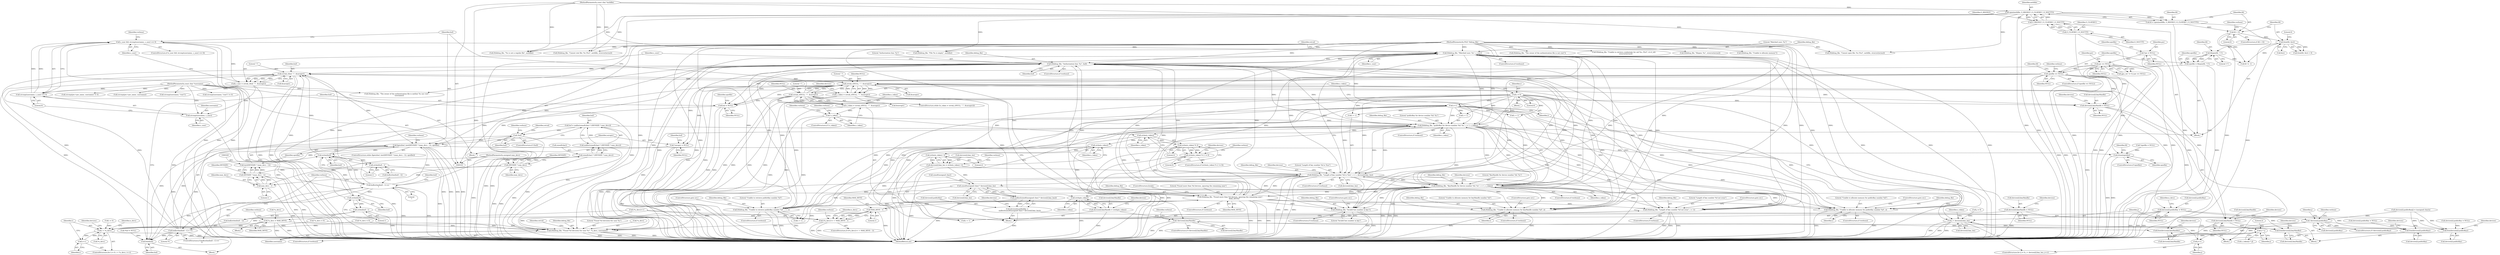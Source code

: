 digraph "0_pam-u2f_18b1914e32b74ff52000f10e97067e841e5fff62_1@API" {
"1000372" [label="(Call,s_user && strcmp(username, s_user) == 0)"];
"1000364" [label="(Call,s_user = strtok_r(buf, \":\", &saveptr))"];
"1000366" [label="(Call,strtok_r(buf, \":\", &saveptr))"];
"1000350" [label="(Call,buf[strlen(buf) - 1] = '\0')"];
"1000342" [label="(Call,buf[strlen(buf) - 1] == '\n')"];
"1000346" [label="(Call,strlen(buf))"];
"1000326" [label="(Call,fgets(buf, (int)(DEVSIZE * (max_devs - 1)), opwfile))"];
"1000312" [label="(Call,!buf)"];
"1000302" [label="(Call,buf = malloc(sizeof(char) * (DEVSIZE * max_devs)))"];
"1000304" [label="(Call,malloc(sizeof(char) * (DEVSIZE * max_devs)))"];
"1000305" [label="(Call,sizeof(char) * (DEVSIZE * max_devs))"];
"1000308" [label="(Call,DEVSIZE * max_devs)"];
"1000106" [label="(MethodParameterIn,unsigned max_devs)"];
"1000328" [label="(Call,(int)(DEVSIZE * (max_devs - 1)))"];
"1000330" [label="(Call,DEVSIZE * (max_devs - 1))"];
"1000332" [label="(Call,max_devs - 1)"];
"1000284" [label="(Call,opwfile == NULL)"];
"1000278" [label="(Call,opwfile = fdopen(fd, \"r\"))"];
"1000280" [label="(Call,fdopen(fd, \"r\"))"];
"1000170" [label="(Call,fstat(fd, &st))"];
"1000155" [label="(Call,fd < 0)"];
"1000145" [label="(Call,fd = open(authfile, O_RDONLY | O_CLOEXEC | O_NOCTTY))"];
"1000147" [label="(Call,open(authfile, O_RDONLY | O_CLOEXEC | O_NOCTTY))"];
"1000104" [label="(MethodParameterIn,const char *authfile)"];
"1000149" [label="(Call,O_RDONLY | O_CLOEXEC | O_NOCTTY)"];
"1000151" [label="(Call,O_CLOEXEC | O_NOCTTY)"];
"1000231" [label="(Call,pw == NULL)"];
"1000129" [label="(Call,*pw = NULL)"];
"1000354" [label="(Call,strlen(buf))"];
"1000360" [label="(Call,D(debug_file, \"Authorization line: %s\", buf))"];
"1000567" [label="(Call,D(debug_file, \"Length of key number %d is %zu\", i + 1, devices[i].key_len))"];
"1000479" [label="(Call,D(debug_file, \"KeyHandle for device number %d: %s\", i + 1, s_token))"];
"1000472" [label="(Call,D(debug_file, \"Found more than %d devices, ignoring the remaining ones\",\n               MAX_DEVS))"];
"1000531" [label="(Call,D(debug_file, \"publicKey for device number %d: %s\", i + 1, s_token))"];
"1000382" [label="(Call,D(debug_file, \"Matched user: %s\", s_user))"];
"1000108" [label="(MethodParameterIn,FILE *debug_file)"];
"1000372" [label="(Call,s_user && strcmp(username, s_user) == 0)"];
"1000374" [label="(Call,strcmp(username, s_user) == 0)"];
"1000105" [label="(MethodParameterIn,const char *username)"];
"1000654" [label="(Call,i++)"];
"1000431" [label="(Call,i = 0)"];
"1000517" [label="(Call,!s_token)"];
"1000509" [label="(Call,s_token = strtok_r(NULL, \":\", &saveptr))"];
"1000511" [label="(Call,strtok_r(NULL, \":\", &saveptr))"];
"1000437" [label="(Call,strtok_r(NULL, \",\", &saveptr))"];
"1000462" [label="(Call,MAX_DEVS - 1)"];
"1000435" [label="(Call,s_token = strtok_r(NULL, \",\", &saveptr))"];
"1000555" [label="(Call,devices[i].key_len = strlen(s_token) / 2)"];
"1000561" [label="(Call,strlen(s_token) / 2)"];
"1000562" [label="(Call,strlen(s_token))"];
"1000541" [label="(Call,strlen(s_token))"];
"1000353" [label="(Call,strlen(buf) - 1)"];
"1000714" [label="(Call,free(buf))"];
"1000345" [label="(Call,strlen(buf) - 1)"];
"1000721" [label="(Call,fclose(opwfile))"];
"1000375" [label="(Call,strcmp(username, s_user))"];
"1000338" [label="(Call,*saveptr = NULL)"];
"1000413" [label="(Call,devices[i].keyHandle = NULL)"];
"1000401" [label="(Call,free(devices[i].keyHandle))"];
"1000458" [label="(Call,(*n_devs)++ > MAX_DEVS - 1)"];
"1000466" [label="(Call,*n_devs = MAX_DEVS)"];
"1000394" [label="(Call,i < *n_devs)"];
"1000398" [label="(Call,i++)"];
"1000658" [label="(Call,D(debug_file, \"Found %d device(s) for user %s\", *n_devs, username))"];
"1000504" [label="(Call,D(debug_file, \"Unable to allocate memory for keyHandle number %d\", i))"];
"1000522" [label="(Call,D(debug_file, \"Unable to retrieve publicKey number %d\", i + 1))"];
"1000540" [label="(Call,strlen(s_token) % 2)"];
"1000539" [label="(Call,strlen(s_token) % 2 != 0)"];
"1000548" [label="(Call,D(debug_file, \"Length of key number %d not even\", i + 1))"];
"1000585" [label="(Call,sizeof(unsigned char) * devices[i].key_len)"];
"1000584" [label="(Call,malloc((sizeof(unsigned char) * devices[i].key_len)))"];
"1000578" [label="(Call,devices[i].publicKey =\n          malloc((sizeof(unsigned char) * devices[i].key_len)))"];
"1000594" [label="(Call,!devices[i].publicKey)"];
"1000407" [label="(Call,free(devices[i].publicKey))"];
"1000686" [label="(Call,free(devices[i].publicKey))"];
"1000612" [label="(Call,j < devices[i].key_len)"];
"1000629" [label="(Call,2 * j)"];
"1000619" [label="(Call,j++)"];
"1000603" [label="(Call,D(debug_file, \"Unable to allocate memory for publicKey number %d\", i))"];
"1000639" [label="(Call,D(debug_file, \"Invalid hex number in key\"))"];
"1000492" [label="(Call,strdup(s_token))"];
"1000486" [label="(Call,devices[i].keyHandle = strdup(s_token))"];
"1000495" [label="(Call,!devices[i].keyHandle)"];
"1000680" [label="(Call,free(devices[i].keyHandle))"];
"1000443" [label="(Call,devices[i].keyHandle = NULL)"];
"1000450" [label="(Call,devices[i].publicKey = NULL)"];
"1000692" [label="(Call,devices[i].keyHandle = NULL)"];
"1000716" [label="(Call,buf = NULL)"];
"1000432" [label="(Identifier,i)"];
"1000351" [label="(Call,buf[strlen(buf) - 1])"];
"1000227" [label="(Call,gpu_ret != 0 || pw == NULL)"];
"1000610" [label="(Identifier,j)"];
"1000419" [label="(Identifier,NULL)"];
"1000433" [label="(Literal,0)"];
"1000171" [label="(Identifier,fd)"];
"1000141" [label="(Call,*n_devs = 0)"];
"1000605" [label="(Literal,\"Unable to allocate memory for publicKey number %d\")"];
"1000365" [label="(Identifier,s_user)"];
"1000686" [label="(Call,free(devices[i].publicKey))"];
"1000160" [label="(Identifier,verbose)"];
"1000588" [label="(Call,devices[i].key_len)"];
"1000693" [label="(Call,devices[i].keyHandle)"];
"1000156" [label="(Identifier,fd)"];
"1000129" [label="(Call,*pw = NULL)"];
"1000387" [label="(Identifier,retval)"];
"1000401" [label="(Call,free(devices[i].keyHandle))"];
"1000687" [label="(Call,devices[i].publicKey)"];
"1000330" [label="(Call,DEVSIZE * (max_devs - 1))"];
"1000327" [label="(Identifier,buf)"];
"1000518" [label="(Identifier,s_token)"];
"1000400" [label="(Block,)"];
"1000353" [label="(Call,strlen(buf) - 1)"];
"1000440" [label="(Call,&saveptr)"];
"1000550" [label="(Literal,\"Length of key number %d not even\")"];
"1000233" [label="(Identifier,NULL)"];
"1000152" [label="(Identifier,O_CLOEXEC)"];
"1000302" [label="(Call,buf = malloc(sizeof(char) * (DEVSIZE * max_devs)))"];
"1000640" [label="(Identifier,debug_file)"];
"1000718" [label="(Identifier,NULL)"];
"1000564" [label="(Literal,2)"];
"1000532" [label="(Identifier,debug_file)"];
"1000355" [label="(Identifier,buf)"];
"1000479" [label="(Call,D(debug_file, \"KeyHandle for device number %d: %s\", i + 1, s_token))"];
"1000194" [label="(Call,D(debug_file, \"%s is not a regular file\", authfile))"];
"1000157" [label="(Literal,0)"];
"1000537" [label="(Identifier,s_token)"];
"1000541" [label="(Call,strlen(s_token))"];
"1000551" [label="(Call,i + 1)"];
"1000356" [label="(Literal,1)"];
"1000606" [label="(Identifier,i)"];
"1000566" [label="(Identifier,verbose)"];
"1000431" [label="(Call,i = 0)"];
"1000262" [label="(Call,strcmp(username, \"root\") != 0)"];
"1000528" [label="(ControlStructure,goto err;)"];
"1000335" [label="(Identifier,opwfile)"];
"1000531" [label="(Call,D(debug_file, \"publicKey for device number %d: %s\", i + 1, s_token))"];
"1000336" [label="(Block,)"];
"1000507" [label="(Identifier,i)"];
"1000461" [label="(Identifier,n_devs)"];
"1000377" [label="(Identifier,s_user)"];
"1000390" [label="(ControlStructure,for (i = 0; i < *n_devs; i++))"];
"1000561" [label="(Call,strlen(s_token) / 2)"];
"1000523" [label="(Identifier,debug_file)"];
"1000608" [label="(ControlStructure,for (j = 0; j < devices[i].key_len; j++))"];
"1000477" [label="(ControlStructure,if (verbose))"];
"1000341" [label="(ControlStructure,if (buf[strlen(buf) - 1] == '\n'))"];
"1000106" [label="(MethodParameterIn,unsigned max_devs)"];
"1000338" [label="(Call,*saveptr = NULL)"];
"1000352" [label="(Identifier,buf)"];
"1000328" [label="(Call,(int)(DEVSIZE * (max_devs - 1)))"];
"1000486" [label="(Call,devices[i].keyHandle = strdup(s_token))"];
"1000354" [label="(Call,strlen(buf))"];
"1000517" [label="(Call,!s_token)"];
"1000601" [label="(ControlStructure,if (verbose))"];
"1000326" [label="(Call,fgets(buf, (int)(DEVSIZE * (max_devs - 1)), opwfile))"];
"1000346" [label="(Call,strlen(buf))"];
"1000434" [label="(ControlStructure,while ((s_token = strtok_r(NULL, \",\", &saveptr))))"];
"1000568" [label="(Identifier,debug_file)"];
"1000475" [label="(Identifier,MAX_DEVS)"];
"1000471" [label="(Identifier,verbose)"];
"1000154" [label="(ControlStructure,if (fd < 0))"];
"1000172" [label="(Call,&st)"];
"1000722" [label="(Identifier,opwfile)"];
"1000348" [label="(Literal,1)"];
"1000556" [label="(Call,devices[i].key_len)"];
"1000382" [label="(Call,D(debug_file, \"Matched user: %s\", s_user))"];
"1000603" [label="(Call,D(debug_file, \"Unable to allocate memory for publicKey number %d\", i))"];
"1000413" [label="(Call,devices[i].keyHandle = NULL)"];
"1000281" [label="(Identifier,fd)"];
"1000573" [label="(Call,devices[i].key_len)"];
"1000427" [label="(Call,*n_devs = 0)"];
"1000274" [label="(Call,D(debug_file, \"The owner of the authentication file is not root\"))"];
"1000174" [label="(Literal,0)"];
"1000508" [label="(ControlStructure,goto err;)"];
"1000641" [label="(Literal,\"Invalid hex number in key\")"];
"1000361" [label="(Identifier,debug_file)"];
"1000137" [label="(Identifier,opwfile)"];
"1000372" [label="(Call,s_user && strcmp(username, s_user) == 0)"];
"1000629" [label="(Call,2 * j)"];
"1000478" [label="(Identifier,verbose)"];
"1000716" [label="(Call,buf = NULL)"];
"1000147" [label="(Call,open(authfile, O_RDONLY | O_CLOEXEC | O_NOCTTY))"];
"1000146" [label="(Identifier,fd)"];
"1000362" [label="(Literal,\"Authorization line: %s\")"];
"1000435" [label="(Call,s_token = strtok_r(NULL, \",\", &saveptr))"];
"1000375" [label="(Call,strcmp(username, s_user))"];
"1000268" [label="(Call,D(debug_file, \"The owner of the authentication file is neither %s nor root\",\n         username))"];
"1000516" [label="(ControlStructure,if (!s_token))"];
"1000450" [label="(Call,devices[i].publicKey = NULL)"];
"1000643" [label="(Call,devices[i].publicKey[j] = (unsigned char)x)"];
"1000449" [label="(Identifier,NULL)"];
"1000349" [label="(Literal,'\n')"];
"1000306" [label="(Call,sizeof(char))"];
"1000414" [label="(Call,devices[i].keyHandle)"];
"1000525" [label="(Call,i + 1)"];
"1000555" [label="(Call,devices[i].key_len = strlen(s_token) / 2)"];
"1000609" [label="(Call,j = 0)"];
"1000474" [label="(Literal,\"Found more than %d devices, ignoring the remaining ones\")"];
"1000543" [label="(Literal,2)"];
"1000380" [label="(ControlStructure,if (verbose))"];
"1000513" [label="(Literal,\":\")"];
"1000657" [label="(Identifier,verbose)"];
"1000178" [label="(Call,D(debug_file, \"Cannot stat file: %s (%s)\", authfile, strerror(errno)))"];
"1000342" [label="(Call,buf[strlen(buf) - 1] == '\n')"];
"1000311" [label="(ControlStructure,if (!buf))"];
"1000304" [label="(Call,malloc(sizeof(char) * (DEVSIZE * max_devs)))"];
"1000563" [label="(Identifier,s_token)"];
"1000597" [label="(Identifier,devices)"];
"1000548" [label="(Call,D(debug_file, \"Length of key number %d not even\", i + 1))"];
"1000717" [label="(Identifier,buf)"];
"1000529" [label="(ControlStructure,if (verbose))"];
"1000578" [label="(Call,devices[i].publicKey =\n          malloc((sizeof(unsigned char) * devices[i].key_len)))"];
"1000544" [label="(Literal,0)"];
"1000713" [label="(Block,)"];
"1000367" [label="(Identifier,buf)"];
"1000284" [label="(Call,opwfile == NULL)"];
"1000170" [label="(Call,fstat(fd, &st))"];
"1000161" [label="(Call,D(debug_file, \"Cannot open file: %s (%s)\", authfile, strerror(errno)))"];
"1000485" [label="(Identifier,s_token)"];
"1000371" [label="(ControlStructure,if (s_user && strcmp(username, s_user) == 0))"];
"1000360" [label="(Call,D(debug_file, \"Authorization line: %s\", buf))"];
"1000724" [label="(Call,fd != -1)"];
"1000464" [label="(Literal,1)"];
"1000402" [label="(Call,devices[i].keyHandle)"];
"1000521" [label="(Identifier,verbose)"];
"1000331" [label="(Identifier,DEVSIZE)"];
"1000286" [label="(Identifier,NULL)"];
"1000654" [label="(Call,i++)"];
"1000665" [label="(Identifier,retval)"];
"1000520" [label="(ControlStructure,if (verbose))"];
"1000496" [label="(Call,devices[i].keyHandle)"];
"1000359" [label="(Identifier,verbose)"];
"1000546" [label="(ControlStructure,if (verbose))"];
"1000581" [label="(Identifier,devices)"];
"1000522" [label="(Call,D(debug_file, \"Unable to retrieve publicKey number %d\", i + 1))"];
"1000384" [label="(Literal,\"Matched user: %s\")"];
"1000639" [label="(Call,D(debug_file, \"Invalid hex number in key\"))"];
"1000416" [label="(Identifier,devices)"];
"1000613" [label="(Identifier,j)"];
"1000637" [label="(ControlStructure,if (verbose))"];
"1000498" [label="(Identifier,devices)"];
"1000437" [label="(Call,strtok_r(NULL, \",\", &saveptr))"];
"1000473" [label="(Identifier,debug_file)"];
"1000511" [label="(Call,strtok_r(NULL, \":\", &saveptr))"];
"1000299" [label="(Identifier,fd)"];
"1000719" [label="(ControlStructure,if (opwfile))"];
"1000376" [label="(Identifier,username)"];
"1000470" [label="(ControlStructure,if (verbose))"];
"1000408" [label="(Call,devices[i].publicKey)"];
"1000628" [label="(Identifier,s_token)"];
"1000113" [label="(Call,*buf = NULL)"];
"1000357" [label="(Literal,'\0')"];
"1000720" [label="(Identifier,opwfile)"];
"1000322" [label="(Identifier,retval)"];
"1000385" [label="(Identifier,s_user)"];
"1000169" [label="(Call,fstat(fd, &st) < 0)"];
"1000505" [label="(Identifier,debug_file)"];
"1000280" [label="(Call,fdopen(fd, \"r\"))"];
"1000235" [label="(Call,D(debug_file, \"Unable to retrieve credentials for uid %u, (%s)\", st.st_uid,\n       strerror(errno)))"];
"1000290" [label="(Call,D(debug_file, \"fdopen: %s\", strerror(errno)))"];
"1000502" [label="(ControlStructure,if (verbose))"];
"1000514" [label="(Call,&saveptr)"];
"1000558" [label="(Identifier,devices)"];
"1000334" [label="(Literal,1)"];
"1000423" [label="(Identifier,devices)"];
"1000309" [label="(Identifier,DEVSIZE)"];
"1000489" [label="(Identifier,devices)"];
"1000399" [label="(Identifier,i)"];
"1000347" [label="(Identifier,buf)"];
"1000150" [label="(Identifier,O_RDONLY)"];
"1000594" [label="(Call,!devices[i].publicKey)"];
"1000436" [label="(Identifier,s_token)"];
"1000472" [label="(Call,D(debug_file, \"Found more than %d devices, ignoring the remaining ones\",\n               MAX_DEVS))"];
"1000476" [label="(ControlStructure,break;)"];
"1000316" [label="(Identifier,verbose)"];
"1000283" [label="(ControlStructure,if (opwfile == NULL))"];
"1000458" [label="(Call,(*n_devs)++ > MAX_DEVS - 1)"];
"1000725" [label="(Identifier,fd)"];
"1000305" [label="(Call,sizeof(char) * (DEVSIZE * max_devs))"];
"1000289" [label="(Identifier,verbose)"];
"1000554" [label="(ControlStructure,goto err;)"];
"1000151" [label="(Call,O_CLOEXEC | O_NOCTTY)"];
"1000339" [label="(Identifier,saveptr)"];
"1000153" [label="(Identifier,O_NOCTTY)"];
"1000504" [label="(Call,D(debug_file, \"Unable to allocate memory for keyHandle number %d\", i))"];
"1000482" [label="(Call,i + 1)"];
"1000303" [label="(Identifier,buf)"];
"1000394" [label="(Call,i < *n_devs)"];
"1000466" [label="(Call,*n_devs = MAX_DEVS)"];
"1000443" [label="(Call,devices[i].keyHandle = NULL)"];
"1000451" [label="(Call,devices[i].publicKey)"];
"1000699" [label="(Call,devices[i].publicKey = NULL)"];
"1000446" [label="(Identifier,devices)"];
"1000383" [label="(Identifier,debug_file)"];
"1000509" [label="(Call,s_token = strtok_r(NULL, \":\", &saveptr))"];
"1000364" [label="(Call,s_user = strtok_r(buf, \":\", &saveptr))"];
"1000373" [label="(Identifier,s_user)"];
"1000481" [label="(Literal,\"KeyHandle for device number %d: %s\")"];
"1000332" [label="(Call,max_devs - 1)"];
"1000542" [label="(Identifier,s_token)"];
"1000340" [label="(Identifier,NULL)"];
"1000492" [label="(Call,strdup(s_token))"];
"1000627" [label="(Call,s_token[2 * j])"];
"1000607" [label="(ControlStructure,goto err;)"];
"1000231" [label="(Call,pw == NULL)"];
"1000438" [label="(Identifier,NULL)"];
"1000510" [label="(Identifier,s_token)"];
"1000512" [label="(Identifier,NULL)"];
"1000105" [label="(MethodParameterIn,const char *username)"];
"1000480" [label="(Identifier,debug_file)"];
"1000595" [label="(Call,devices[i].publicKey)"];
"1000584" [label="(Call,malloc((sizeof(unsigned char) * devices[i].key_len)))"];
"1000343" [label="(Call,buf[strlen(buf) - 1])"];
"1000533" [label="(Literal,\"publicKey for device number %d: %s\")"];
"1000391" [label="(Call,i = 0)"];
"1000579" [label="(Call,devices[i].publicKey)"];
"1000131" [label="(Identifier,NULL)"];
"1000493" [label="(Identifier,s_token)"];
"1000429" [label="(Identifier,n_devs)"];
"1000619" [label="(Call,j++)"];
"1000444" [label="(Call,devices[i].keyHandle)"];
"1000453" [label="(Identifier,devices)"];
"1000104" [label="(MethodParameterIn,const char *authfile)"];
"1000363" [label="(Identifier,buf)"];
"1000457" [label="(ControlStructure,if ((*n_devs)++ > MAX_DEVS - 1))"];
"1000407" [label="(Call,free(devices[i].publicKey))"];
"1000562" [label="(Call,strlen(s_token))"];
"1000278" [label="(Call,opwfile = fdopen(fd, \"r\"))"];
"1000148" [label="(Identifier,authfile)"];
"1000469" [label="(Identifier,MAX_DEVS)"];
"1000586" [label="(Call,sizeof(unsigned char))"];
"1000398" [label="(Call,i++)"];
"1000540" [label="(Call,strlen(s_token) % 2)"];
"1000549" [label="(Identifier,debug_file)"];
"1000524" [label="(Literal,\"Unable to retrieve publicKey number %d\")"];
"1000279" [label="(Identifier,opwfile)"];
"1000702" [label="(Identifier,devices)"];
"1000368" [label="(Literal,\":\")"];
"1000593" [label="(ControlStructure,if (!devices[i].publicKey))"];
"1000111" [label="(Block,)"];
"1000612" [label="(Call,j < devices[i].key_len)"];
"1000439" [label="(Literal,\",\")"];
"1000381" [label="(Identifier,verbose)"];
"1000246" [label="(Call,strcmp(pw->pw_name, username) != 0)"];
"1000145" [label="(Call,fd = open(authfile, O_RDONLY | O_CLOEXEC | O_NOCTTY))"];
"1000604" [label="(Identifier,debug_file)"];
"1000459" [label="(Call,(*n_devs)++)"];
"1000530" [label="(Identifier,verbose)"];
"1000369" [label="(Call,&saveptr)"];
"1000325" [label="(ControlStructure,while (fgets(buf, (int)(DEVSIZE * (max_devs - 1)), opwfile)))"];
"1000285" [label="(Identifier,opwfile)"];
"1000642" [label="(ControlStructure,goto err;)"];
"1000456" [label="(Identifier,NULL)"];
"1000631" [label="(Identifier,j)"];
"1000130" [label="(Identifier,pw)"];
"1000312" [label="(Call,!buf)"];
"1000465" [label="(Block,)"];
"1000539" [label="(Call,strlen(s_token) % 2 != 0)"];
"1000570" [label="(Call,i + 1)"];
"1000695" [label="(Identifier,devices)"];
"1000614" [label="(Call,devices[i].key_len)"];
"1000404" [label="(Identifier,devices)"];
"1000680" [label="(Call,free(devices[i].keyHandle))"];
"1000656" [label="(ControlStructure,if (verbose))"];
"1000308" [label="(Call,DEVSIZE * max_devs)"];
"1000149" [label="(Call,O_RDONLY | O_CLOEXEC | O_NOCTTY)"];
"1000681" [label="(Call,devices[i].keyHandle)"];
"1000467" [label="(Call,*n_devs)"];
"1000602" [label="(Identifier,verbose)"];
"1000494" [label="(ControlStructure,if (!devices[i].keyHandle))"];
"1000732" [label="(MethodReturn,int)"];
"1000462" [label="(Call,MAX_DEVS - 1)"];
"1000659" [label="(Identifier,debug_file)"];
"1000208" [label="(Call,D(debug_file, \"File %s is empty\", authfile))"];
"1000567" [label="(Call,D(debug_file, \"Length of key number %d is %zu\", i + 1, devices[i].key_len))"];
"1000317" [label="(Call,D(debug_file, \"Unable to allocate memory\"))"];
"1000660" [label="(Literal,\"Found %d device(s) for user %s\")"];
"1000442" [label="(Block,)"];
"1000620" [label="(Identifier,j)"];
"1000232" [label="(Identifier,pw)"];
"1000396" [label="(Call,*n_devs)"];
"1000374" [label="(Call,strcmp(username, s_user) == 0)"];
"1000506" [label="(Literal,\"Unable to allocate memory for keyHandle number %d\")"];
"1000282" [label="(Literal,\"r\")"];
"1000714" [label="(Call,free(buf))"];
"1000410" [label="(Identifier,devices)"];
"1000698" [label="(Identifier,NULL)"];
"1000495" [label="(Call,!devices[i].keyHandle)"];
"1000358" [label="(ControlStructure,if (verbose))"];
"1000395" [label="(Identifier,i)"];
"1000313" [label="(Identifier,buf)"];
"1000655" [label="(Identifier,i)"];
"1000310" [label="(Identifier,max_devs)"];
"1000463" [label="(Identifier,MAX_DEVS)"];
"1000721" [label="(Call,fclose(opwfile))"];
"1000136" [label="(Call,*opwfile = NULL)"];
"1000565" [label="(ControlStructure,if (verbose))"];
"1000350" [label="(Call,buf[strlen(buf) - 1] = '\0')"];
"1000534" [label="(Call,i + 1)"];
"1000663" [label="(Identifier,username)"];
"1000658" [label="(Call,D(debug_file, \"Found %d device(s) for user %s\", *n_devs, username))"];
"1000661" [label="(Call,*n_devs)"];
"1000378" [label="(Literal,0)"];
"1000379" [label="(Block,)"];
"1000503" [label="(Identifier,verbose)"];
"1000247" [label="(Call,strcmp(pw->pw_name, username))"];
"1000547" [label="(Identifier,verbose)"];
"1000468" [label="(Identifier,n_devs)"];
"1000345" [label="(Call,strlen(buf) - 1)"];
"1000155" [label="(Call,fd < 0)"];
"1000692" [label="(Call,devices[i].keyHandle = NULL)"];
"1000263" [label="(Call,strcmp(username, \"root\"))"];
"1000630" [label="(Literal,2)"];
"1000689" [label="(Identifier,devices)"];
"1000333" [label="(Identifier,max_devs)"];
"1000585" [label="(Call,sizeof(unsigned char) * devices[i].key_len)"];
"1000344" [label="(Identifier,buf)"];
"1000366" [label="(Call,strtok_r(buf, \":\", &saveptr))"];
"1000108" [label="(MethodParameterIn,FILE *debug_file)"];
"1000538" [label="(ControlStructure,if (strlen(s_token) % 2 != 0))"];
"1000420" [label="(Call,devices[i].publicKey = NULL)"];
"1000679" [label="(Block,)"];
"1000715" [label="(Identifier,buf)"];
"1000487" [label="(Call,devices[i].keyHandle)"];
"1000569" [label="(Literal,\"Length of key number %d is %zu\")"];
"1000372" -> "1000371"  [label="AST: "];
"1000372" -> "1000373"  [label="CFG: "];
"1000372" -> "1000374"  [label="CFG: "];
"1000373" -> "1000372"  [label="AST: "];
"1000374" -> "1000372"  [label="AST: "];
"1000327" -> "1000372"  [label="CFG: "];
"1000381" -> "1000372"  [label="CFG: "];
"1000372" -> "1000732"  [label="DDG: "];
"1000372" -> "1000732"  [label="DDG: "];
"1000372" -> "1000732"  [label="DDG: "];
"1000364" -> "1000372"  [label="DDG: "];
"1000374" -> "1000372"  [label="DDG: "];
"1000374" -> "1000372"  [label="DDG: "];
"1000372" -> "1000382"  [label="DDG: "];
"1000364" -> "1000336"  [label="AST: "];
"1000364" -> "1000366"  [label="CFG: "];
"1000365" -> "1000364"  [label="AST: "];
"1000366" -> "1000364"  [label="AST: "];
"1000373" -> "1000364"  [label="CFG: "];
"1000364" -> "1000732"  [label="DDG: "];
"1000366" -> "1000364"  [label="DDG: "];
"1000366" -> "1000364"  [label="DDG: "];
"1000366" -> "1000364"  [label="DDG: "];
"1000364" -> "1000374"  [label="DDG: "];
"1000364" -> "1000375"  [label="DDG: "];
"1000366" -> "1000369"  [label="CFG: "];
"1000367" -> "1000366"  [label="AST: "];
"1000368" -> "1000366"  [label="AST: "];
"1000369" -> "1000366"  [label="AST: "];
"1000366" -> "1000732"  [label="DDG: "];
"1000366" -> "1000732"  [label="DDG: "];
"1000366" -> "1000326"  [label="DDG: "];
"1000350" -> "1000366"  [label="DDG: "];
"1000342" -> "1000366"  [label="DDG: "];
"1000346" -> "1000366"  [label="DDG: "];
"1000354" -> "1000366"  [label="DDG: "];
"1000360" -> "1000366"  [label="DDG: "];
"1000437" -> "1000366"  [label="DDG: "];
"1000366" -> "1000437"  [label="DDG: "];
"1000366" -> "1000714"  [label="DDG: "];
"1000350" -> "1000341"  [label="AST: "];
"1000350" -> "1000357"  [label="CFG: "];
"1000351" -> "1000350"  [label="AST: "];
"1000357" -> "1000350"  [label="AST: "];
"1000359" -> "1000350"  [label="CFG: "];
"1000350" -> "1000732"  [label="DDG: "];
"1000350" -> "1000326"  [label="DDG: "];
"1000350" -> "1000342"  [label="DDG: "];
"1000350" -> "1000346"  [label="DDG: "];
"1000350" -> "1000360"  [label="DDG: "];
"1000350" -> "1000714"  [label="DDG: "];
"1000342" -> "1000341"  [label="AST: "];
"1000342" -> "1000349"  [label="CFG: "];
"1000343" -> "1000342"  [label="AST: "];
"1000349" -> "1000342"  [label="AST: "];
"1000352" -> "1000342"  [label="CFG: "];
"1000359" -> "1000342"  [label="CFG: "];
"1000342" -> "1000732"  [label="DDG: "];
"1000342" -> "1000732"  [label="DDG: "];
"1000342" -> "1000326"  [label="DDG: "];
"1000346" -> "1000342"  [label="DDG: "];
"1000342" -> "1000346"  [label="DDG: "];
"1000342" -> "1000354"  [label="DDG: "];
"1000342" -> "1000360"  [label="DDG: "];
"1000342" -> "1000714"  [label="DDG: "];
"1000346" -> "1000345"  [label="AST: "];
"1000346" -> "1000347"  [label="CFG: "];
"1000347" -> "1000346"  [label="AST: "];
"1000348" -> "1000346"  [label="CFG: "];
"1000346" -> "1000345"  [label="DDG: "];
"1000326" -> "1000346"  [label="DDG: "];
"1000346" -> "1000354"  [label="DDG: "];
"1000346" -> "1000360"  [label="DDG: "];
"1000326" -> "1000325"  [label="AST: "];
"1000326" -> "1000335"  [label="CFG: "];
"1000327" -> "1000326"  [label="AST: "];
"1000328" -> "1000326"  [label="AST: "];
"1000335" -> "1000326"  [label="AST: "];
"1000339" -> "1000326"  [label="CFG: "];
"1000657" -> "1000326"  [label="CFG: "];
"1000326" -> "1000732"  [label="DDG: "];
"1000326" -> "1000732"  [label="DDG: "];
"1000326" -> "1000732"  [label="DDG: "];
"1000326" -> "1000732"  [label="DDG: "];
"1000312" -> "1000326"  [label="DDG: "];
"1000328" -> "1000326"  [label="DDG: "];
"1000284" -> "1000326"  [label="DDG: "];
"1000326" -> "1000714"  [label="DDG: "];
"1000326" -> "1000721"  [label="DDG: "];
"1000312" -> "1000311"  [label="AST: "];
"1000312" -> "1000313"  [label="CFG: "];
"1000313" -> "1000312"  [label="AST: "];
"1000316" -> "1000312"  [label="CFG: "];
"1000322" -> "1000312"  [label="CFG: "];
"1000312" -> "1000732"  [label="DDG: "];
"1000312" -> "1000732"  [label="DDG: "];
"1000302" -> "1000312"  [label="DDG: "];
"1000312" -> "1000714"  [label="DDG: "];
"1000302" -> "1000111"  [label="AST: "];
"1000302" -> "1000304"  [label="CFG: "];
"1000303" -> "1000302"  [label="AST: "];
"1000304" -> "1000302"  [label="AST: "];
"1000313" -> "1000302"  [label="CFG: "];
"1000302" -> "1000732"  [label="DDG: "];
"1000304" -> "1000302"  [label="DDG: "];
"1000304" -> "1000305"  [label="CFG: "];
"1000305" -> "1000304"  [label="AST: "];
"1000304" -> "1000732"  [label="DDG: "];
"1000305" -> "1000304"  [label="DDG: "];
"1000305" -> "1000308"  [label="CFG: "];
"1000306" -> "1000305"  [label="AST: "];
"1000308" -> "1000305"  [label="AST: "];
"1000305" -> "1000732"  [label="DDG: "];
"1000308" -> "1000305"  [label="DDG: "];
"1000308" -> "1000305"  [label="DDG: "];
"1000308" -> "1000310"  [label="CFG: "];
"1000309" -> "1000308"  [label="AST: "];
"1000310" -> "1000308"  [label="AST: "];
"1000308" -> "1000732"  [label="DDG: "];
"1000308" -> "1000732"  [label="DDG: "];
"1000106" -> "1000308"  [label="DDG: "];
"1000308" -> "1000330"  [label="DDG: "];
"1000308" -> "1000332"  [label="DDG: "];
"1000106" -> "1000103"  [label="AST: "];
"1000106" -> "1000732"  [label="DDG: "];
"1000106" -> "1000332"  [label="DDG: "];
"1000328" -> "1000330"  [label="CFG: "];
"1000329" -> "1000328"  [label="AST: "];
"1000330" -> "1000328"  [label="AST: "];
"1000335" -> "1000328"  [label="CFG: "];
"1000328" -> "1000732"  [label="DDG: "];
"1000330" -> "1000328"  [label="DDG: "];
"1000330" -> "1000328"  [label="DDG: "];
"1000330" -> "1000332"  [label="CFG: "];
"1000331" -> "1000330"  [label="AST: "];
"1000332" -> "1000330"  [label="AST: "];
"1000330" -> "1000732"  [label="DDG: "];
"1000330" -> "1000732"  [label="DDG: "];
"1000332" -> "1000330"  [label="DDG: "];
"1000332" -> "1000330"  [label="DDG: "];
"1000332" -> "1000334"  [label="CFG: "];
"1000333" -> "1000332"  [label="AST: "];
"1000334" -> "1000332"  [label="AST: "];
"1000332" -> "1000732"  [label="DDG: "];
"1000284" -> "1000283"  [label="AST: "];
"1000284" -> "1000286"  [label="CFG: "];
"1000285" -> "1000284"  [label="AST: "];
"1000286" -> "1000284"  [label="AST: "];
"1000289" -> "1000284"  [label="CFG: "];
"1000299" -> "1000284"  [label="CFG: "];
"1000284" -> "1000732"  [label="DDG: "];
"1000284" -> "1000732"  [label="DDG: "];
"1000284" -> "1000732"  [label="DDG: "];
"1000278" -> "1000284"  [label="DDG: "];
"1000231" -> "1000284"  [label="DDG: "];
"1000284" -> "1000338"  [label="DDG: "];
"1000284" -> "1000413"  [label="DDG: "];
"1000284" -> "1000437"  [label="DDG: "];
"1000284" -> "1000692"  [label="DDG: "];
"1000284" -> "1000716"  [label="DDG: "];
"1000284" -> "1000721"  [label="DDG: "];
"1000278" -> "1000111"  [label="AST: "];
"1000278" -> "1000280"  [label="CFG: "];
"1000279" -> "1000278"  [label="AST: "];
"1000280" -> "1000278"  [label="AST: "];
"1000285" -> "1000278"  [label="CFG: "];
"1000278" -> "1000732"  [label="DDG: "];
"1000280" -> "1000278"  [label="DDG: "];
"1000280" -> "1000278"  [label="DDG: "];
"1000280" -> "1000282"  [label="CFG: "];
"1000281" -> "1000280"  [label="AST: "];
"1000282" -> "1000280"  [label="AST: "];
"1000170" -> "1000280"  [label="DDG: "];
"1000280" -> "1000724"  [label="DDG: "];
"1000170" -> "1000169"  [label="AST: "];
"1000170" -> "1000172"  [label="CFG: "];
"1000171" -> "1000170"  [label="AST: "];
"1000172" -> "1000170"  [label="AST: "];
"1000174" -> "1000170"  [label="CFG: "];
"1000170" -> "1000732"  [label="DDG: "];
"1000170" -> "1000169"  [label="DDG: "];
"1000170" -> "1000169"  [label="DDG: "];
"1000155" -> "1000170"  [label="DDG: "];
"1000170" -> "1000724"  [label="DDG: "];
"1000155" -> "1000154"  [label="AST: "];
"1000155" -> "1000157"  [label="CFG: "];
"1000156" -> "1000155"  [label="AST: "];
"1000157" -> "1000155"  [label="AST: "];
"1000160" -> "1000155"  [label="CFG: "];
"1000171" -> "1000155"  [label="CFG: "];
"1000155" -> "1000732"  [label="DDG: "];
"1000145" -> "1000155"  [label="DDG: "];
"1000155" -> "1000724"  [label="DDG: "];
"1000145" -> "1000111"  [label="AST: "];
"1000145" -> "1000147"  [label="CFG: "];
"1000146" -> "1000145"  [label="AST: "];
"1000147" -> "1000145"  [label="AST: "];
"1000156" -> "1000145"  [label="CFG: "];
"1000145" -> "1000732"  [label="DDG: "];
"1000147" -> "1000145"  [label="DDG: "];
"1000147" -> "1000145"  [label="DDG: "];
"1000147" -> "1000149"  [label="CFG: "];
"1000148" -> "1000147"  [label="AST: "];
"1000149" -> "1000147"  [label="AST: "];
"1000147" -> "1000732"  [label="DDG: "];
"1000147" -> "1000732"  [label="DDG: "];
"1000104" -> "1000147"  [label="DDG: "];
"1000149" -> "1000147"  [label="DDG: "];
"1000149" -> "1000147"  [label="DDG: "];
"1000147" -> "1000161"  [label="DDG: "];
"1000147" -> "1000178"  [label="DDG: "];
"1000147" -> "1000194"  [label="DDG: "];
"1000147" -> "1000208"  [label="DDG: "];
"1000104" -> "1000103"  [label="AST: "];
"1000104" -> "1000732"  [label="DDG: "];
"1000104" -> "1000161"  [label="DDG: "];
"1000104" -> "1000178"  [label="DDG: "];
"1000104" -> "1000194"  [label="DDG: "];
"1000104" -> "1000208"  [label="DDG: "];
"1000149" -> "1000151"  [label="CFG: "];
"1000150" -> "1000149"  [label="AST: "];
"1000151" -> "1000149"  [label="AST: "];
"1000149" -> "1000732"  [label="DDG: "];
"1000149" -> "1000732"  [label="DDG: "];
"1000151" -> "1000149"  [label="DDG: "];
"1000151" -> "1000149"  [label="DDG: "];
"1000151" -> "1000153"  [label="CFG: "];
"1000152" -> "1000151"  [label="AST: "];
"1000153" -> "1000151"  [label="AST: "];
"1000151" -> "1000732"  [label="DDG: "];
"1000151" -> "1000732"  [label="DDG: "];
"1000231" -> "1000227"  [label="AST: "];
"1000231" -> "1000233"  [label="CFG: "];
"1000232" -> "1000231"  [label="AST: "];
"1000233" -> "1000231"  [label="AST: "];
"1000227" -> "1000231"  [label="CFG: "];
"1000231" -> "1000732"  [label="DDG: "];
"1000231" -> "1000732"  [label="DDG: "];
"1000231" -> "1000227"  [label="DDG: "];
"1000231" -> "1000227"  [label="DDG: "];
"1000129" -> "1000231"  [label="DDG: "];
"1000231" -> "1000692"  [label="DDG: "];
"1000231" -> "1000716"  [label="DDG: "];
"1000129" -> "1000111"  [label="AST: "];
"1000129" -> "1000131"  [label="CFG: "];
"1000130" -> "1000129"  [label="AST: "];
"1000131" -> "1000129"  [label="AST: "];
"1000137" -> "1000129"  [label="CFG: "];
"1000129" -> "1000732"  [label="DDG: "];
"1000354" -> "1000353"  [label="AST: "];
"1000354" -> "1000355"  [label="CFG: "];
"1000355" -> "1000354"  [label="AST: "];
"1000356" -> "1000354"  [label="CFG: "];
"1000354" -> "1000353"  [label="DDG: "];
"1000354" -> "1000360"  [label="DDG: "];
"1000360" -> "1000358"  [label="AST: "];
"1000360" -> "1000363"  [label="CFG: "];
"1000361" -> "1000360"  [label="AST: "];
"1000362" -> "1000360"  [label="AST: "];
"1000363" -> "1000360"  [label="AST: "];
"1000365" -> "1000360"  [label="CFG: "];
"1000360" -> "1000732"  [label="DDG: "];
"1000360" -> "1000732"  [label="DDG: "];
"1000567" -> "1000360"  [label="DDG: "];
"1000479" -> "1000360"  [label="DDG: "];
"1000472" -> "1000360"  [label="DDG: "];
"1000531" -> "1000360"  [label="DDG: "];
"1000382" -> "1000360"  [label="DDG: "];
"1000108" -> "1000360"  [label="DDG: "];
"1000360" -> "1000382"  [label="DDG: "];
"1000360" -> "1000472"  [label="DDG: "];
"1000360" -> "1000479"  [label="DDG: "];
"1000360" -> "1000504"  [label="DDG: "];
"1000360" -> "1000522"  [label="DDG: "];
"1000360" -> "1000531"  [label="DDG: "];
"1000360" -> "1000548"  [label="DDG: "];
"1000360" -> "1000567"  [label="DDG: "];
"1000360" -> "1000603"  [label="DDG: "];
"1000360" -> "1000639"  [label="DDG: "];
"1000360" -> "1000658"  [label="DDG: "];
"1000567" -> "1000565"  [label="AST: "];
"1000567" -> "1000573"  [label="CFG: "];
"1000568" -> "1000567"  [label="AST: "];
"1000569" -> "1000567"  [label="AST: "];
"1000570" -> "1000567"  [label="AST: "];
"1000573" -> "1000567"  [label="AST: "];
"1000581" -> "1000567"  [label="CFG: "];
"1000567" -> "1000732"  [label="DDG: "];
"1000567" -> "1000732"  [label="DDG: "];
"1000567" -> "1000732"  [label="DDG: "];
"1000567" -> "1000382"  [label="DDG: "];
"1000567" -> "1000472"  [label="DDG: "];
"1000567" -> "1000479"  [label="DDG: "];
"1000567" -> "1000504"  [label="DDG: "];
"1000567" -> "1000522"  [label="DDG: "];
"1000567" -> "1000531"  [label="DDG: "];
"1000567" -> "1000548"  [label="DDG: "];
"1000479" -> "1000567"  [label="DDG: "];
"1000472" -> "1000567"  [label="DDG: "];
"1000531" -> "1000567"  [label="DDG: "];
"1000382" -> "1000567"  [label="DDG: "];
"1000108" -> "1000567"  [label="DDG: "];
"1000654" -> "1000567"  [label="DDG: "];
"1000431" -> "1000567"  [label="DDG: "];
"1000555" -> "1000567"  [label="DDG: "];
"1000567" -> "1000585"  [label="DDG: "];
"1000567" -> "1000603"  [label="DDG: "];
"1000567" -> "1000639"  [label="DDG: "];
"1000567" -> "1000658"  [label="DDG: "];
"1000479" -> "1000477"  [label="AST: "];
"1000479" -> "1000485"  [label="CFG: "];
"1000480" -> "1000479"  [label="AST: "];
"1000481" -> "1000479"  [label="AST: "];
"1000482" -> "1000479"  [label="AST: "];
"1000485" -> "1000479"  [label="AST: "];
"1000489" -> "1000479"  [label="CFG: "];
"1000479" -> "1000732"  [label="DDG: "];
"1000479" -> "1000732"  [label="DDG: "];
"1000479" -> "1000732"  [label="DDG: "];
"1000479" -> "1000382"  [label="DDG: "];
"1000479" -> "1000472"  [label="DDG: "];
"1000472" -> "1000479"  [label="DDG: "];
"1000531" -> "1000479"  [label="DDG: "];
"1000382" -> "1000479"  [label="DDG: "];
"1000108" -> "1000479"  [label="DDG: "];
"1000654" -> "1000479"  [label="DDG: "];
"1000431" -> "1000479"  [label="DDG: "];
"1000435" -> "1000479"  [label="DDG: "];
"1000479" -> "1000492"  [label="DDG: "];
"1000479" -> "1000504"  [label="DDG: "];
"1000479" -> "1000522"  [label="DDG: "];
"1000479" -> "1000531"  [label="DDG: "];
"1000479" -> "1000548"  [label="DDG: "];
"1000479" -> "1000603"  [label="DDG: "];
"1000479" -> "1000639"  [label="DDG: "];
"1000479" -> "1000658"  [label="DDG: "];
"1000472" -> "1000470"  [label="AST: "];
"1000472" -> "1000475"  [label="CFG: "];
"1000473" -> "1000472"  [label="AST: "];
"1000474" -> "1000472"  [label="AST: "];
"1000475" -> "1000472"  [label="AST: "];
"1000476" -> "1000472"  [label="CFG: "];
"1000472" -> "1000732"  [label="DDG: "];
"1000472" -> "1000732"  [label="DDG: "];
"1000472" -> "1000732"  [label="DDG: "];
"1000472" -> "1000382"  [label="DDG: "];
"1000472" -> "1000462"  [label="DDG: "];
"1000531" -> "1000472"  [label="DDG: "];
"1000382" -> "1000472"  [label="DDG: "];
"1000108" -> "1000472"  [label="DDG: "];
"1000462" -> "1000472"  [label="DDG: "];
"1000472" -> "1000504"  [label="DDG: "];
"1000472" -> "1000522"  [label="DDG: "];
"1000472" -> "1000531"  [label="DDG: "];
"1000472" -> "1000548"  [label="DDG: "];
"1000472" -> "1000603"  [label="DDG: "];
"1000472" -> "1000639"  [label="DDG: "];
"1000472" -> "1000658"  [label="DDG: "];
"1000531" -> "1000529"  [label="AST: "];
"1000531" -> "1000537"  [label="CFG: "];
"1000532" -> "1000531"  [label="AST: "];
"1000533" -> "1000531"  [label="AST: "];
"1000534" -> "1000531"  [label="AST: "];
"1000537" -> "1000531"  [label="AST: "];
"1000542" -> "1000531"  [label="CFG: "];
"1000531" -> "1000732"  [label="DDG: "];
"1000531" -> "1000732"  [label="DDG: "];
"1000531" -> "1000732"  [label="DDG: "];
"1000531" -> "1000382"  [label="DDG: "];
"1000531" -> "1000504"  [label="DDG: "];
"1000531" -> "1000522"  [label="DDG: "];
"1000382" -> "1000531"  [label="DDG: "];
"1000108" -> "1000531"  [label="DDG: "];
"1000654" -> "1000531"  [label="DDG: "];
"1000431" -> "1000531"  [label="DDG: "];
"1000517" -> "1000531"  [label="DDG: "];
"1000531" -> "1000541"  [label="DDG: "];
"1000531" -> "1000548"  [label="DDG: "];
"1000531" -> "1000603"  [label="DDG: "];
"1000531" -> "1000639"  [label="DDG: "];
"1000531" -> "1000658"  [label="DDG: "];
"1000382" -> "1000380"  [label="AST: "];
"1000382" -> "1000385"  [label="CFG: "];
"1000383" -> "1000382"  [label="AST: "];
"1000384" -> "1000382"  [label="AST: "];
"1000385" -> "1000382"  [label="AST: "];
"1000387" -> "1000382"  [label="CFG: "];
"1000382" -> "1000732"  [label="DDG: "];
"1000382" -> "1000732"  [label="DDG: "];
"1000382" -> "1000732"  [label="DDG: "];
"1000108" -> "1000382"  [label="DDG: "];
"1000382" -> "1000504"  [label="DDG: "];
"1000382" -> "1000522"  [label="DDG: "];
"1000382" -> "1000548"  [label="DDG: "];
"1000382" -> "1000603"  [label="DDG: "];
"1000382" -> "1000639"  [label="DDG: "];
"1000382" -> "1000658"  [label="DDG: "];
"1000108" -> "1000103"  [label="AST: "];
"1000108" -> "1000732"  [label="DDG: "];
"1000108" -> "1000161"  [label="DDG: "];
"1000108" -> "1000178"  [label="DDG: "];
"1000108" -> "1000194"  [label="DDG: "];
"1000108" -> "1000208"  [label="DDG: "];
"1000108" -> "1000235"  [label="DDG: "];
"1000108" -> "1000268"  [label="DDG: "];
"1000108" -> "1000274"  [label="DDG: "];
"1000108" -> "1000290"  [label="DDG: "];
"1000108" -> "1000317"  [label="DDG: "];
"1000108" -> "1000504"  [label="DDG: "];
"1000108" -> "1000522"  [label="DDG: "];
"1000108" -> "1000548"  [label="DDG: "];
"1000108" -> "1000603"  [label="DDG: "];
"1000108" -> "1000639"  [label="DDG: "];
"1000108" -> "1000658"  [label="DDG: "];
"1000374" -> "1000378"  [label="CFG: "];
"1000375" -> "1000374"  [label="AST: "];
"1000378" -> "1000374"  [label="AST: "];
"1000374" -> "1000732"  [label="DDG: "];
"1000105" -> "1000374"  [label="DDG: "];
"1000105" -> "1000103"  [label="AST: "];
"1000105" -> "1000732"  [label="DDG: "];
"1000105" -> "1000246"  [label="DDG: "];
"1000105" -> "1000247"  [label="DDG: "];
"1000105" -> "1000262"  [label="DDG: "];
"1000105" -> "1000263"  [label="DDG: "];
"1000105" -> "1000268"  [label="DDG: "];
"1000105" -> "1000375"  [label="DDG: "];
"1000105" -> "1000658"  [label="DDG: "];
"1000654" -> "1000442"  [label="AST: "];
"1000654" -> "1000655"  [label="CFG: "];
"1000655" -> "1000654"  [label="AST: "];
"1000436" -> "1000654"  [label="CFG: "];
"1000654" -> "1000732"  [label="DDG: "];
"1000654" -> "1000482"  [label="DDG: "];
"1000654" -> "1000504"  [label="DDG: "];
"1000654" -> "1000522"  [label="DDG: "];
"1000654" -> "1000525"  [label="DDG: "];
"1000654" -> "1000534"  [label="DDG: "];
"1000654" -> "1000548"  [label="DDG: "];
"1000654" -> "1000551"  [label="DDG: "];
"1000654" -> "1000570"  [label="DDG: "];
"1000654" -> "1000603"  [label="DDG: "];
"1000431" -> "1000654"  [label="DDG: "];
"1000431" -> "1000379"  [label="AST: "];
"1000431" -> "1000433"  [label="CFG: "];
"1000432" -> "1000431"  [label="AST: "];
"1000433" -> "1000431"  [label="AST: "];
"1000436" -> "1000431"  [label="CFG: "];
"1000431" -> "1000732"  [label="DDG: "];
"1000431" -> "1000482"  [label="DDG: "];
"1000431" -> "1000504"  [label="DDG: "];
"1000431" -> "1000522"  [label="DDG: "];
"1000431" -> "1000525"  [label="DDG: "];
"1000431" -> "1000534"  [label="DDG: "];
"1000431" -> "1000548"  [label="DDG: "];
"1000431" -> "1000551"  [label="DDG: "];
"1000431" -> "1000570"  [label="DDG: "];
"1000431" -> "1000603"  [label="DDG: "];
"1000517" -> "1000516"  [label="AST: "];
"1000517" -> "1000518"  [label="CFG: "];
"1000518" -> "1000517"  [label="AST: "];
"1000521" -> "1000517"  [label="CFG: "];
"1000530" -> "1000517"  [label="CFG: "];
"1000517" -> "1000732"  [label="DDG: "];
"1000517" -> "1000732"  [label="DDG: "];
"1000509" -> "1000517"  [label="DDG: "];
"1000517" -> "1000541"  [label="DDG: "];
"1000509" -> "1000442"  [label="AST: "];
"1000509" -> "1000511"  [label="CFG: "];
"1000510" -> "1000509"  [label="AST: "];
"1000511" -> "1000509"  [label="AST: "];
"1000518" -> "1000509"  [label="CFG: "];
"1000509" -> "1000732"  [label="DDG: "];
"1000511" -> "1000509"  [label="DDG: "];
"1000511" -> "1000509"  [label="DDG: "];
"1000511" -> "1000509"  [label="DDG: "];
"1000511" -> "1000514"  [label="CFG: "];
"1000512" -> "1000511"  [label="AST: "];
"1000513" -> "1000511"  [label="AST: "];
"1000514" -> "1000511"  [label="AST: "];
"1000511" -> "1000732"  [label="DDG: "];
"1000511" -> "1000732"  [label="DDG: "];
"1000511" -> "1000437"  [label="DDG: "];
"1000511" -> "1000437"  [label="DDG: "];
"1000437" -> "1000511"  [label="DDG: "];
"1000437" -> "1000511"  [label="DDG: "];
"1000511" -> "1000692"  [label="DDG: "];
"1000511" -> "1000716"  [label="DDG: "];
"1000437" -> "1000435"  [label="AST: "];
"1000437" -> "1000440"  [label="CFG: "];
"1000438" -> "1000437"  [label="AST: "];
"1000439" -> "1000437"  [label="AST: "];
"1000440" -> "1000437"  [label="AST: "];
"1000435" -> "1000437"  [label="CFG: "];
"1000437" -> "1000732"  [label="DDG: "];
"1000437" -> "1000732"  [label="DDG: "];
"1000437" -> "1000338"  [label="DDG: "];
"1000437" -> "1000413"  [label="DDG: "];
"1000437" -> "1000435"  [label="DDG: "];
"1000437" -> "1000435"  [label="DDG: "];
"1000437" -> "1000435"  [label="DDG: "];
"1000437" -> "1000443"  [label="DDG: "];
"1000437" -> "1000450"  [label="DDG: "];
"1000437" -> "1000692"  [label="DDG: "];
"1000437" -> "1000716"  [label="DDG: "];
"1000462" -> "1000458"  [label="AST: "];
"1000462" -> "1000464"  [label="CFG: "];
"1000463" -> "1000462"  [label="AST: "];
"1000464" -> "1000462"  [label="AST: "];
"1000458" -> "1000462"  [label="CFG: "];
"1000462" -> "1000732"  [label="DDG: "];
"1000462" -> "1000458"  [label="DDG: "];
"1000462" -> "1000458"  [label="DDG: "];
"1000462" -> "1000466"  [label="DDG: "];
"1000435" -> "1000434"  [label="AST: "];
"1000436" -> "1000435"  [label="AST: "];
"1000327" -> "1000435"  [label="CFG: "];
"1000446" -> "1000435"  [label="CFG: "];
"1000435" -> "1000732"  [label="DDG: "];
"1000435" -> "1000732"  [label="DDG: "];
"1000435" -> "1000492"  [label="DDG: "];
"1000555" -> "1000442"  [label="AST: "];
"1000555" -> "1000561"  [label="CFG: "];
"1000556" -> "1000555"  [label="AST: "];
"1000561" -> "1000555"  [label="AST: "];
"1000566" -> "1000555"  [label="CFG: "];
"1000555" -> "1000732"  [label="DDG: "];
"1000561" -> "1000555"  [label="DDG: "];
"1000561" -> "1000555"  [label="DDG: "];
"1000555" -> "1000585"  [label="DDG: "];
"1000561" -> "1000564"  [label="CFG: "];
"1000562" -> "1000561"  [label="AST: "];
"1000564" -> "1000561"  [label="AST: "];
"1000561" -> "1000732"  [label="DDG: "];
"1000562" -> "1000561"  [label="DDG: "];
"1000562" -> "1000563"  [label="CFG: "];
"1000563" -> "1000562"  [label="AST: "];
"1000564" -> "1000562"  [label="CFG: "];
"1000562" -> "1000732"  [label="DDG: "];
"1000541" -> "1000562"  [label="DDG: "];
"1000541" -> "1000540"  [label="AST: "];
"1000541" -> "1000542"  [label="CFG: "];
"1000542" -> "1000541"  [label="AST: "];
"1000543" -> "1000541"  [label="CFG: "];
"1000541" -> "1000732"  [label="DDG: "];
"1000541" -> "1000540"  [label="DDG: "];
"1000353" -> "1000351"  [label="AST: "];
"1000353" -> "1000356"  [label="CFG: "];
"1000356" -> "1000353"  [label="AST: "];
"1000351" -> "1000353"  [label="CFG: "];
"1000353" -> "1000732"  [label="DDG: "];
"1000714" -> "1000713"  [label="AST: "];
"1000714" -> "1000715"  [label="CFG: "];
"1000715" -> "1000714"  [label="AST: "];
"1000717" -> "1000714"  [label="CFG: "];
"1000113" -> "1000714"  [label="DDG: "];
"1000345" -> "1000343"  [label="AST: "];
"1000345" -> "1000348"  [label="CFG: "];
"1000348" -> "1000345"  [label="AST: "];
"1000343" -> "1000345"  [label="CFG: "];
"1000345" -> "1000732"  [label="DDG: "];
"1000721" -> "1000719"  [label="AST: "];
"1000721" -> "1000722"  [label="CFG: "];
"1000722" -> "1000721"  [label="AST: "];
"1000725" -> "1000721"  [label="CFG: "];
"1000721" -> "1000732"  [label="DDG: "];
"1000721" -> "1000732"  [label="DDG: "];
"1000136" -> "1000721"  [label="DDG: "];
"1000375" -> "1000377"  [label="CFG: "];
"1000376" -> "1000375"  [label="AST: "];
"1000377" -> "1000375"  [label="AST: "];
"1000378" -> "1000375"  [label="CFG: "];
"1000375" -> "1000732"  [label="DDG: "];
"1000338" -> "1000336"  [label="AST: "];
"1000338" -> "1000340"  [label="CFG: "];
"1000339" -> "1000338"  [label="AST: "];
"1000340" -> "1000338"  [label="AST: "];
"1000344" -> "1000338"  [label="CFG: "];
"1000338" -> "1000732"  [label="DDG: "];
"1000338" -> "1000732"  [label="DDG: "];
"1000413" -> "1000400"  [label="AST: "];
"1000413" -> "1000419"  [label="CFG: "];
"1000414" -> "1000413"  [label="AST: "];
"1000419" -> "1000413"  [label="AST: "];
"1000423" -> "1000413"  [label="CFG: "];
"1000413" -> "1000732"  [label="DDG: "];
"1000413" -> "1000401"  [label="DDG: "];
"1000401" -> "1000400"  [label="AST: "];
"1000401" -> "1000402"  [label="CFG: "];
"1000402" -> "1000401"  [label="AST: "];
"1000410" -> "1000401"  [label="CFG: "];
"1000495" -> "1000401"  [label="DDG: "];
"1000443" -> "1000401"  [label="DDG: "];
"1000458" -> "1000457"  [label="AST: "];
"1000459" -> "1000458"  [label="AST: "];
"1000468" -> "1000458"  [label="CFG: "];
"1000478" -> "1000458"  [label="CFG: "];
"1000458" -> "1000732"  [label="DDG: "];
"1000458" -> "1000732"  [label="DDG: "];
"1000459" -> "1000458"  [label="DDG: "];
"1000466" -> "1000465"  [label="AST: "];
"1000466" -> "1000469"  [label="CFG: "];
"1000467" -> "1000466"  [label="AST: "];
"1000469" -> "1000466"  [label="AST: "];
"1000471" -> "1000466"  [label="CFG: "];
"1000466" -> "1000732"  [label="DDG: "];
"1000466" -> "1000732"  [label="DDG: "];
"1000466" -> "1000394"  [label="DDG: "];
"1000466" -> "1000658"  [label="DDG: "];
"1000394" -> "1000390"  [label="AST: "];
"1000394" -> "1000396"  [label="CFG: "];
"1000395" -> "1000394"  [label="AST: "];
"1000396" -> "1000394"  [label="AST: "];
"1000404" -> "1000394"  [label="CFG: "];
"1000429" -> "1000394"  [label="CFG: "];
"1000394" -> "1000732"  [label="DDG: "];
"1000391" -> "1000394"  [label="DDG: "];
"1000398" -> "1000394"  [label="DDG: "];
"1000427" -> "1000394"  [label="DDG: "];
"1000141" -> "1000394"  [label="DDG: "];
"1000459" -> "1000394"  [label="DDG: "];
"1000394" -> "1000398"  [label="DDG: "];
"1000398" -> "1000390"  [label="AST: "];
"1000398" -> "1000399"  [label="CFG: "];
"1000399" -> "1000398"  [label="AST: "];
"1000395" -> "1000398"  [label="CFG: "];
"1000658" -> "1000656"  [label="AST: "];
"1000658" -> "1000663"  [label="CFG: "];
"1000659" -> "1000658"  [label="AST: "];
"1000660" -> "1000658"  [label="AST: "];
"1000661" -> "1000658"  [label="AST: "];
"1000663" -> "1000658"  [label="AST: "];
"1000665" -> "1000658"  [label="CFG: "];
"1000658" -> "1000732"  [label="DDG: "];
"1000658" -> "1000732"  [label="DDG: "];
"1000658" -> "1000732"  [label="DDG: "];
"1000658" -> "1000732"  [label="DDG: "];
"1000427" -> "1000658"  [label="DDG: "];
"1000141" -> "1000658"  [label="DDG: "];
"1000459" -> "1000658"  [label="DDG: "];
"1000504" -> "1000502"  [label="AST: "];
"1000504" -> "1000507"  [label="CFG: "];
"1000505" -> "1000504"  [label="AST: "];
"1000506" -> "1000504"  [label="AST: "];
"1000507" -> "1000504"  [label="AST: "];
"1000508" -> "1000504"  [label="CFG: "];
"1000504" -> "1000732"  [label="DDG: "];
"1000504" -> "1000732"  [label="DDG: "];
"1000522" -> "1000520"  [label="AST: "];
"1000522" -> "1000525"  [label="CFG: "];
"1000523" -> "1000522"  [label="AST: "];
"1000524" -> "1000522"  [label="AST: "];
"1000525" -> "1000522"  [label="AST: "];
"1000528" -> "1000522"  [label="CFG: "];
"1000522" -> "1000732"  [label="DDG: "];
"1000522" -> "1000732"  [label="DDG: "];
"1000522" -> "1000732"  [label="DDG: "];
"1000540" -> "1000539"  [label="AST: "];
"1000540" -> "1000543"  [label="CFG: "];
"1000543" -> "1000540"  [label="AST: "];
"1000544" -> "1000540"  [label="CFG: "];
"1000540" -> "1000732"  [label="DDG: "];
"1000540" -> "1000539"  [label="DDG: "];
"1000540" -> "1000539"  [label="DDG: "];
"1000539" -> "1000538"  [label="AST: "];
"1000539" -> "1000544"  [label="CFG: "];
"1000544" -> "1000539"  [label="AST: "];
"1000547" -> "1000539"  [label="CFG: "];
"1000558" -> "1000539"  [label="CFG: "];
"1000539" -> "1000732"  [label="DDG: "];
"1000539" -> "1000732"  [label="DDG: "];
"1000548" -> "1000546"  [label="AST: "];
"1000548" -> "1000551"  [label="CFG: "];
"1000549" -> "1000548"  [label="AST: "];
"1000550" -> "1000548"  [label="AST: "];
"1000551" -> "1000548"  [label="AST: "];
"1000554" -> "1000548"  [label="CFG: "];
"1000548" -> "1000732"  [label="DDG: "];
"1000548" -> "1000732"  [label="DDG: "];
"1000548" -> "1000732"  [label="DDG: "];
"1000585" -> "1000584"  [label="AST: "];
"1000585" -> "1000588"  [label="CFG: "];
"1000586" -> "1000585"  [label="AST: "];
"1000588" -> "1000585"  [label="AST: "];
"1000584" -> "1000585"  [label="CFG: "];
"1000585" -> "1000732"  [label="DDG: "];
"1000585" -> "1000584"  [label="DDG: "];
"1000585" -> "1000612"  [label="DDG: "];
"1000584" -> "1000578"  [label="AST: "];
"1000578" -> "1000584"  [label="CFG: "];
"1000584" -> "1000732"  [label="DDG: "];
"1000584" -> "1000578"  [label="DDG: "];
"1000578" -> "1000442"  [label="AST: "];
"1000579" -> "1000578"  [label="AST: "];
"1000597" -> "1000578"  [label="CFG: "];
"1000578" -> "1000732"  [label="DDG: "];
"1000578" -> "1000594"  [label="DDG: "];
"1000594" -> "1000593"  [label="AST: "];
"1000594" -> "1000595"  [label="CFG: "];
"1000595" -> "1000594"  [label="AST: "];
"1000602" -> "1000594"  [label="CFG: "];
"1000610" -> "1000594"  [label="CFG: "];
"1000594" -> "1000732"  [label="DDG: "];
"1000594" -> "1000732"  [label="DDG: "];
"1000594" -> "1000407"  [label="DDG: "];
"1000643" -> "1000594"  [label="DDG: "];
"1000594" -> "1000686"  [label="DDG: "];
"1000407" -> "1000400"  [label="AST: "];
"1000407" -> "1000408"  [label="CFG: "];
"1000408" -> "1000407"  [label="AST: "];
"1000416" -> "1000407"  [label="CFG: "];
"1000643" -> "1000407"  [label="DDG: "];
"1000420" -> "1000407"  [label="DDG: "];
"1000450" -> "1000407"  [label="DDG: "];
"1000686" -> "1000679"  [label="AST: "];
"1000686" -> "1000687"  [label="CFG: "];
"1000687" -> "1000686"  [label="AST: "];
"1000695" -> "1000686"  [label="CFG: "];
"1000699" -> "1000686"  [label="DDG: "];
"1000643" -> "1000686"  [label="DDG: "];
"1000450" -> "1000686"  [label="DDG: "];
"1000612" -> "1000608"  [label="AST: "];
"1000612" -> "1000614"  [label="CFG: "];
"1000613" -> "1000612"  [label="AST: "];
"1000614" -> "1000612"  [label="AST: "];
"1000628" -> "1000612"  [label="CFG: "];
"1000655" -> "1000612"  [label="CFG: "];
"1000612" -> "1000732"  [label="DDG: "];
"1000612" -> "1000732"  [label="DDG: "];
"1000612" -> "1000732"  [label="DDG: "];
"1000609" -> "1000612"  [label="DDG: "];
"1000619" -> "1000612"  [label="DDG: "];
"1000612" -> "1000629"  [label="DDG: "];
"1000629" -> "1000627"  [label="AST: "];
"1000629" -> "1000631"  [label="CFG: "];
"1000630" -> "1000629"  [label="AST: "];
"1000631" -> "1000629"  [label="AST: "];
"1000627" -> "1000629"  [label="CFG: "];
"1000629" -> "1000732"  [label="DDG: "];
"1000629" -> "1000619"  [label="DDG: "];
"1000619" -> "1000608"  [label="AST: "];
"1000619" -> "1000620"  [label="CFG: "];
"1000620" -> "1000619"  [label="AST: "];
"1000613" -> "1000619"  [label="CFG: "];
"1000603" -> "1000601"  [label="AST: "];
"1000603" -> "1000606"  [label="CFG: "];
"1000604" -> "1000603"  [label="AST: "];
"1000605" -> "1000603"  [label="AST: "];
"1000606" -> "1000603"  [label="AST: "];
"1000607" -> "1000603"  [label="CFG: "];
"1000603" -> "1000732"  [label="DDG: "];
"1000603" -> "1000732"  [label="DDG: "];
"1000639" -> "1000637"  [label="AST: "];
"1000639" -> "1000641"  [label="CFG: "];
"1000640" -> "1000639"  [label="AST: "];
"1000641" -> "1000639"  [label="AST: "];
"1000642" -> "1000639"  [label="CFG: "];
"1000639" -> "1000732"  [label="DDG: "];
"1000639" -> "1000732"  [label="DDG: "];
"1000492" -> "1000486"  [label="AST: "];
"1000492" -> "1000493"  [label="CFG: "];
"1000493" -> "1000492"  [label="AST: "];
"1000486" -> "1000492"  [label="CFG: "];
"1000492" -> "1000732"  [label="DDG: "];
"1000492" -> "1000486"  [label="DDG: "];
"1000486" -> "1000442"  [label="AST: "];
"1000487" -> "1000486"  [label="AST: "];
"1000498" -> "1000486"  [label="CFG: "];
"1000486" -> "1000732"  [label="DDG: "];
"1000486" -> "1000495"  [label="DDG: "];
"1000495" -> "1000494"  [label="AST: "];
"1000495" -> "1000496"  [label="CFG: "];
"1000496" -> "1000495"  [label="AST: "];
"1000503" -> "1000495"  [label="CFG: "];
"1000510" -> "1000495"  [label="CFG: "];
"1000495" -> "1000732"  [label="DDG: "];
"1000495" -> "1000732"  [label="DDG: "];
"1000495" -> "1000680"  [label="DDG: "];
"1000680" -> "1000679"  [label="AST: "];
"1000680" -> "1000681"  [label="CFG: "];
"1000681" -> "1000680"  [label="AST: "];
"1000689" -> "1000680"  [label="CFG: "];
"1000692" -> "1000680"  [label="DDG: "];
"1000443" -> "1000442"  [label="AST: "];
"1000443" -> "1000449"  [label="CFG: "];
"1000444" -> "1000443"  [label="AST: "];
"1000449" -> "1000443"  [label="AST: "];
"1000453" -> "1000443"  [label="CFG: "];
"1000443" -> "1000732"  [label="DDG: "];
"1000450" -> "1000442"  [label="AST: "];
"1000450" -> "1000456"  [label="CFG: "];
"1000451" -> "1000450"  [label="AST: "];
"1000456" -> "1000450"  [label="AST: "];
"1000461" -> "1000450"  [label="CFG: "];
"1000450" -> "1000732"  [label="DDG: "];
"1000450" -> "1000732"  [label="DDG: "];
"1000692" -> "1000679"  [label="AST: "];
"1000692" -> "1000698"  [label="CFG: "];
"1000693" -> "1000692"  [label="AST: "];
"1000698" -> "1000692"  [label="AST: "];
"1000702" -> "1000692"  [label="CFG: "];
"1000692" -> "1000732"  [label="DDG: "];
"1000716" -> "1000713"  [label="AST: "];
"1000716" -> "1000718"  [label="CFG: "];
"1000717" -> "1000716"  [label="AST: "];
"1000718" -> "1000716"  [label="AST: "];
"1000720" -> "1000716"  [label="CFG: "];
"1000716" -> "1000732"  [label="DDG: "];
"1000716" -> "1000732"  [label="DDG: "];
}
